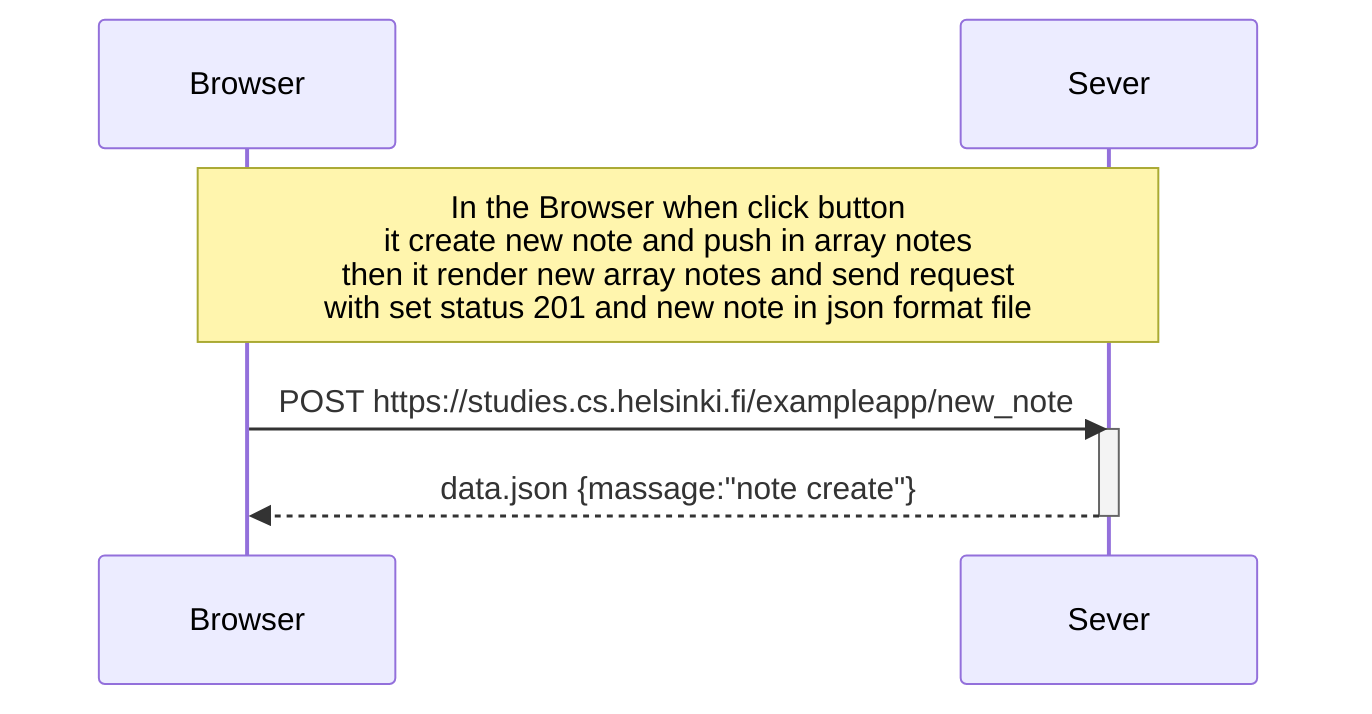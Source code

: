 sequenceDiagram
    participant Browser
    participant Sever

    Note over Browser,Sever :In the Browser when click button<br> it create new note and push in array notes <br>then it render new array notes and send request <br> with set status 201 and new note in json format file
    Browser ->> Sever: POST https://studies.cs.helsinki.fi/exampleapp/new_note
    activate Sever
    Sever -->> Browser: data.json {massage:"note create"}
    deactivate Sever